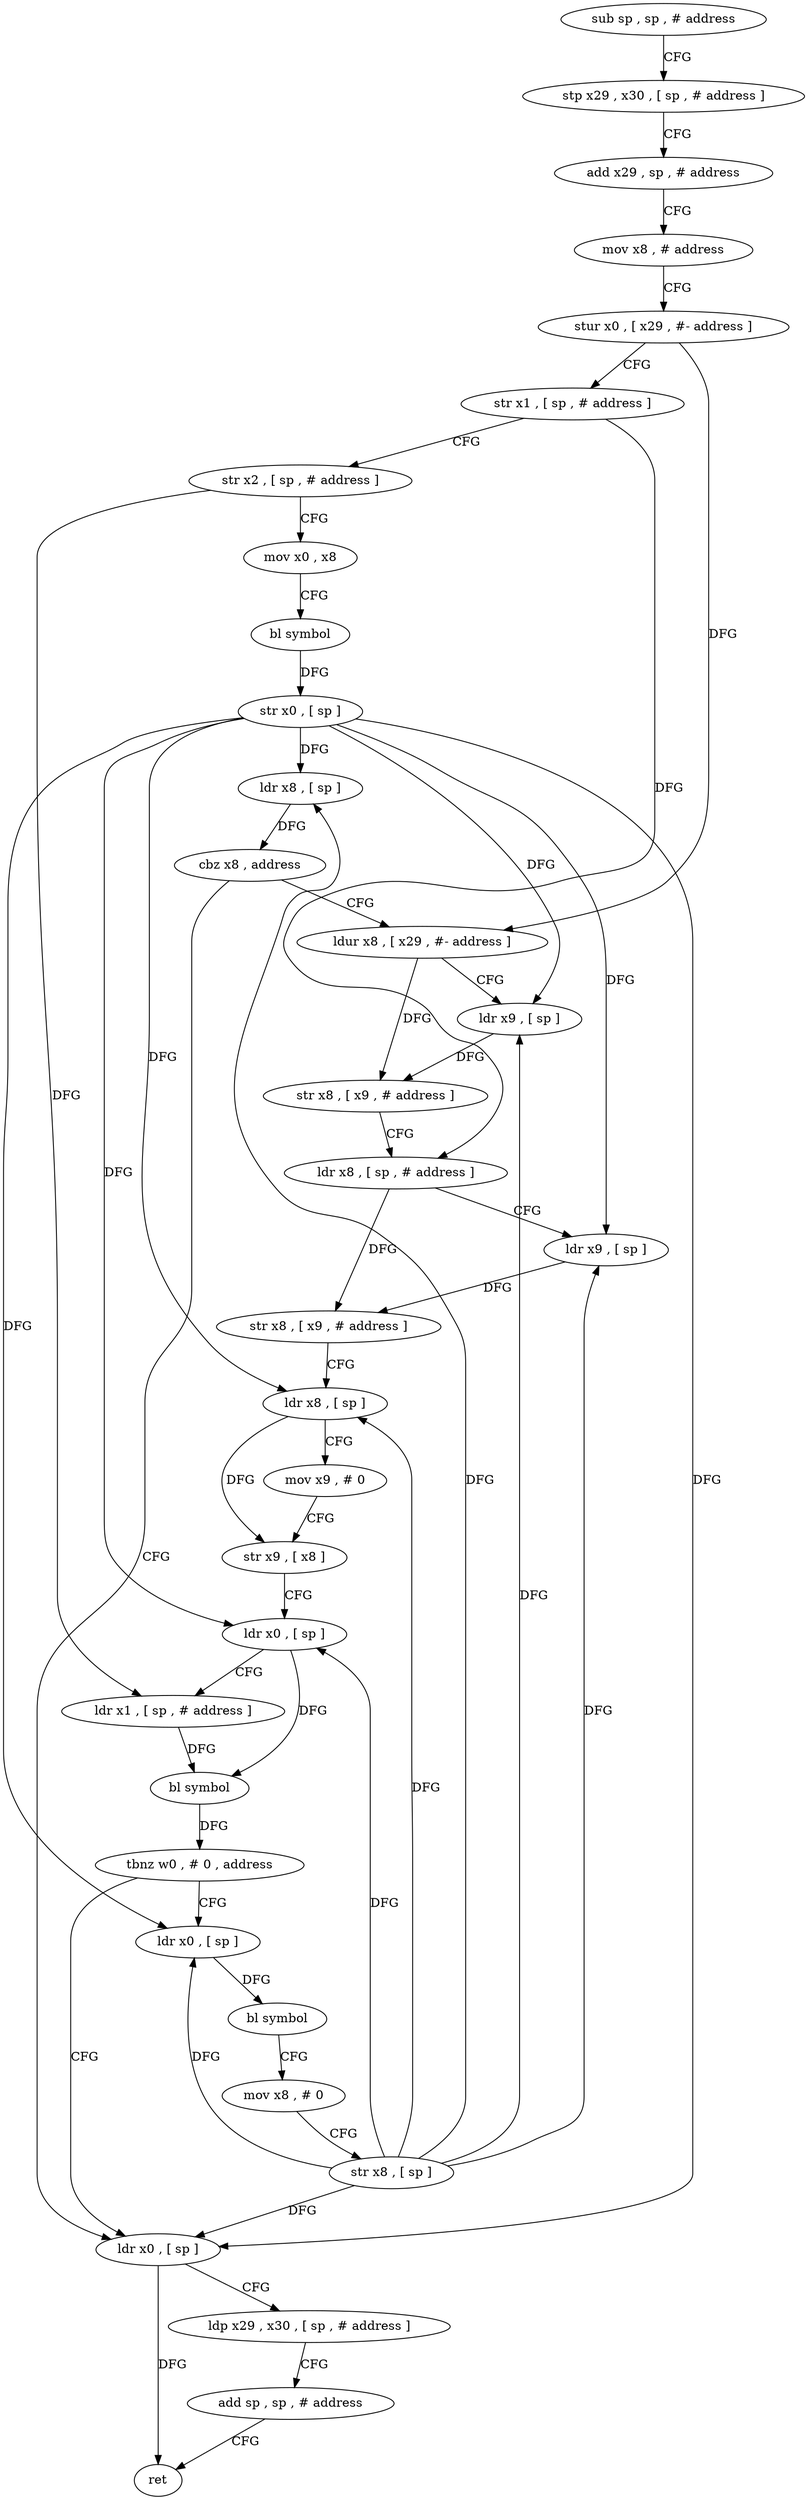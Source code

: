 digraph "func" {
"107128" [label = "sub sp , sp , # address" ]
"107132" [label = "stp x29 , x30 , [ sp , # address ]" ]
"107136" [label = "add x29 , sp , # address" ]
"107140" [label = "mov x8 , # address" ]
"107144" [label = "stur x0 , [ x29 , #- address ]" ]
"107148" [label = "str x1 , [ sp , # address ]" ]
"107152" [label = "str x2 , [ sp , # address ]" ]
"107156" [label = "mov x0 , x8" ]
"107160" [label = "bl symbol" ]
"107164" [label = "str x0 , [ sp ]" ]
"107168" [label = "ldr x8 , [ sp ]" ]
"107172" [label = "cbz x8 , address" ]
"107244" [label = "ldr x0 , [ sp ]" ]
"107176" [label = "ldur x8 , [ x29 , #- address ]" ]
"107248" [label = "ldp x29 , x30 , [ sp , # address ]" ]
"107252" [label = "add sp , sp , # address" ]
"107256" [label = "ret" ]
"107180" [label = "ldr x9 , [ sp ]" ]
"107184" [label = "str x8 , [ x9 , # address ]" ]
"107188" [label = "ldr x8 , [ sp , # address ]" ]
"107192" [label = "ldr x9 , [ sp ]" ]
"107196" [label = "str x8 , [ x9 , # address ]" ]
"107200" [label = "ldr x8 , [ sp ]" ]
"107204" [label = "mov x9 , # 0" ]
"107208" [label = "str x9 , [ x8 ]" ]
"107212" [label = "ldr x0 , [ sp ]" ]
"107216" [label = "ldr x1 , [ sp , # address ]" ]
"107220" [label = "bl symbol" ]
"107224" [label = "tbnz w0 , # 0 , address" ]
"107228" [label = "ldr x0 , [ sp ]" ]
"107232" [label = "bl symbol" ]
"107236" [label = "mov x8 , # 0" ]
"107240" [label = "str x8 , [ sp ]" ]
"107128" -> "107132" [ label = "CFG" ]
"107132" -> "107136" [ label = "CFG" ]
"107136" -> "107140" [ label = "CFG" ]
"107140" -> "107144" [ label = "CFG" ]
"107144" -> "107148" [ label = "CFG" ]
"107144" -> "107176" [ label = "DFG" ]
"107148" -> "107152" [ label = "CFG" ]
"107148" -> "107188" [ label = "DFG" ]
"107152" -> "107156" [ label = "CFG" ]
"107152" -> "107216" [ label = "DFG" ]
"107156" -> "107160" [ label = "CFG" ]
"107160" -> "107164" [ label = "DFG" ]
"107164" -> "107168" [ label = "DFG" ]
"107164" -> "107244" [ label = "DFG" ]
"107164" -> "107180" [ label = "DFG" ]
"107164" -> "107192" [ label = "DFG" ]
"107164" -> "107200" [ label = "DFG" ]
"107164" -> "107212" [ label = "DFG" ]
"107164" -> "107228" [ label = "DFG" ]
"107168" -> "107172" [ label = "DFG" ]
"107172" -> "107244" [ label = "CFG" ]
"107172" -> "107176" [ label = "CFG" ]
"107244" -> "107248" [ label = "CFG" ]
"107244" -> "107256" [ label = "DFG" ]
"107176" -> "107180" [ label = "CFG" ]
"107176" -> "107184" [ label = "DFG" ]
"107248" -> "107252" [ label = "CFG" ]
"107252" -> "107256" [ label = "CFG" ]
"107180" -> "107184" [ label = "DFG" ]
"107184" -> "107188" [ label = "CFG" ]
"107188" -> "107192" [ label = "CFG" ]
"107188" -> "107196" [ label = "DFG" ]
"107192" -> "107196" [ label = "DFG" ]
"107196" -> "107200" [ label = "CFG" ]
"107200" -> "107204" [ label = "CFG" ]
"107200" -> "107208" [ label = "DFG" ]
"107204" -> "107208" [ label = "CFG" ]
"107208" -> "107212" [ label = "CFG" ]
"107212" -> "107216" [ label = "CFG" ]
"107212" -> "107220" [ label = "DFG" ]
"107216" -> "107220" [ label = "DFG" ]
"107220" -> "107224" [ label = "DFG" ]
"107224" -> "107244" [ label = "CFG" ]
"107224" -> "107228" [ label = "CFG" ]
"107228" -> "107232" [ label = "DFG" ]
"107232" -> "107236" [ label = "CFG" ]
"107236" -> "107240" [ label = "CFG" ]
"107240" -> "107244" [ label = "DFG" ]
"107240" -> "107168" [ label = "DFG" ]
"107240" -> "107180" [ label = "DFG" ]
"107240" -> "107192" [ label = "DFG" ]
"107240" -> "107200" [ label = "DFG" ]
"107240" -> "107212" [ label = "DFG" ]
"107240" -> "107228" [ label = "DFG" ]
}
